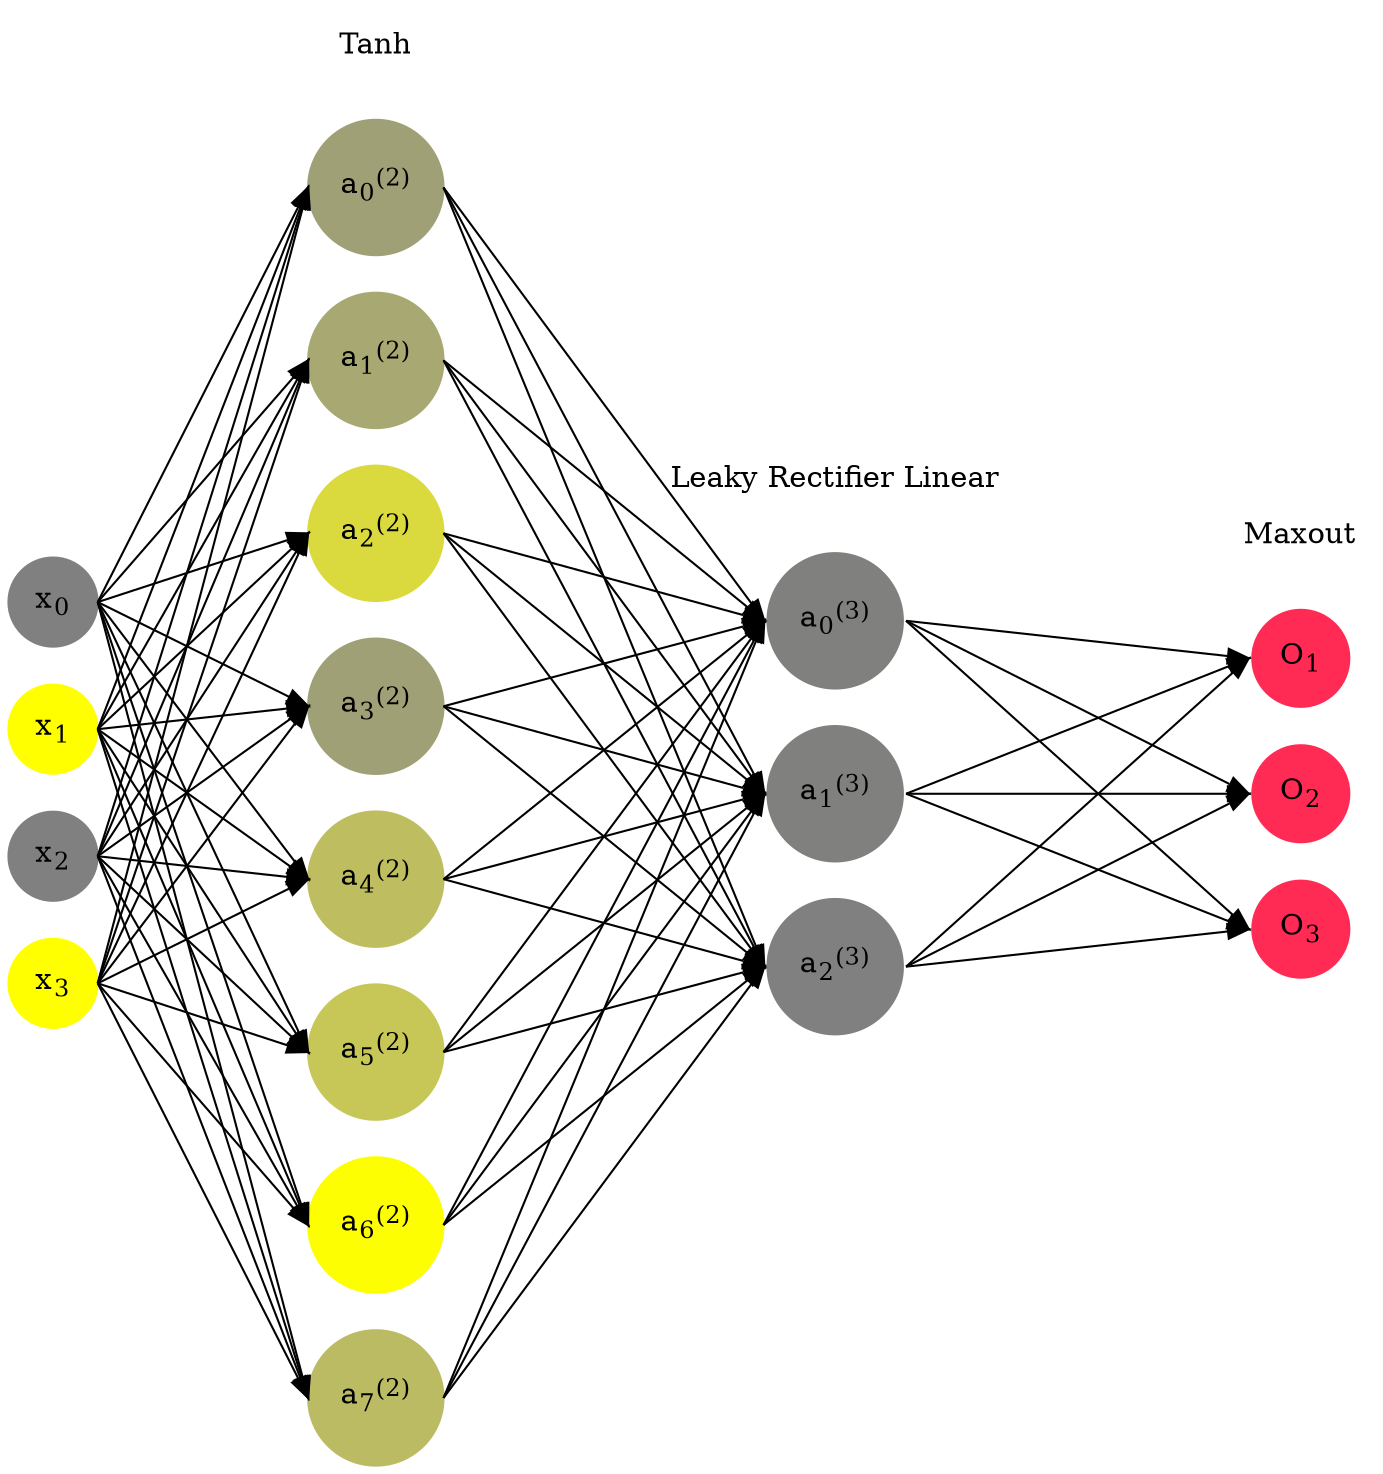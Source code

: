 digraph G {
	rankdir = LR;
	splines=false;
	edge[style=invis];
	ranksep= 1.4;
	{
	node [shape=circle, color="0.1667, 0.0, 0.5", style=filled, fillcolor="0.1667, 0.0, 0.5"];
	x0 [label=<x<sub>0</sub>>];
	}
	{
	node [shape=circle, color="0.1667, 1.0, 1.0", style=filled, fillcolor="0.1667, 1.0, 1.0"];
	x1 [label=<x<sub>1</sub>>];
	}
	{
	node [shape=circle, color="0.1667, 0.0, 0.5", style=filled, fillcolor="0.1667, 0.0, 0.5"];
	x2 [label=<x<sub>2</sub>>];
	}
	{
	node [shape=circle, color="0.1667, 1.0, 1.0", style=filled, fillcolor="0.1667, 1.0, 1.0"];
	x3 [label=<x<sub>3</sub>>];
	}
	{
	node [shape=circle, color="0.1667, 0.253993, 0.626996", style=filled, fillcolor="0.1667, 0.253993, 0.626996"];
	a02 [label=<a<sub>0</sub><sup>(2)</sup>>];
	}
	{
	node [shape=circle, color="0.1667, 0.313934, 0.656967", style=filled, fillcolor="0.1667, 0.313934, 0.656967"];
	a12 [label=<a<sub>1</sub><sup>(2)</sup>>];
	}
	{
	node [shape=circle, color="0.1667, 0.709943, 0.854972", style=filled, fillcolor="0.1667, 0.709943, 0.854972"];
	a22 [label=<a<sub>2</sub><sup>(2)</sup>>];
	}
	{
	node [shape=circle, color="0.1667, 0.257815, 0.628907", style=filled, fillcolor="0.1667, 0.257815, 0.628907"];
	a32 [label=<a<sub>3</sub><sup>(2)</sup>>];
	}
	{
	node [shape=circle, color="0.1667, 0.487539, 0.743770", style=filled, fillcolor="0.1667, 0.487539, 0.743770"];
	a42 [label=<a<sub>4</sub><sup>(2)</sup>>];
	}
	{
	node [shape=circle, color="0.1667, 0.556615, 0.778308", style=filled, fillcolor="0.1667, 0.556615, 0.778308"];
	a52 [label=<a<sub>5</sub><sup>(2)</sup>>];
	}
	{
	node [shape=circle, color="0.1667, 0.988866, 0.994433", style=filled, fillcolor="0.1667, 0.988866, 0.994433"];
	a62 [label=<a<sub>6</sub><sup>(2)</sup>>];
	}
	{
	node [shape=circle, color="0.1667, 0.463863, 0.731931", style=filled, fillcolor="0.1667, 0.463863, 0.731931"];
	a72 [label=<a<sub>7</sub><sup>(2)</sup>>];
	}
	{
	node [shape=circle, color="0.1667, 0.000554, 0.500277", style=filled, fillcolor="0.1667, 0.000554, 0.500277"];
	a03 [label=<a<sub>0</sub><sup>(3)</sup>>];
	}
	{
	node [shape=circle, color="0.1667, 0.000446, 0.500223", style=filled, fillcolor="0.1667, 0.000446, 0.500223"];
	a13 [label=<a<sub>1</sub><sup>(3)</sup>>];
	}
	{
	node [shape=circle, color="0.1667, 0.000123, 0.500062", style=filled, fillcolor="0.1667, 0.000123, 0.500062"];
	a23 [label=<a<sub>2</sub><sup>(3)</sup>>];
	}
	{
	node [shape=circle, color="0.9667, 0.83, 1.0", style=filled, fillcolor="0.9667, 0.83, 1.0"];
	O1 [label=<O<sub>1</sub>>];
	}
	{
	node [shape=circle, color="0.9667, 0.83, 1.0", style=filled, fillcolor="0.9667, 0.83, 1.0"];
	O2 [label=<O<sub>2</sub>>];
	}
	{
	node [shape=circle, color="0.9667, 0.83, 1.0", style=filled, fillcolor="0.9667, 0.83, 1.0"];
	O3 [label=<O<sub>3</sub>>];
	}
	{
	rank=same;
	x0->x1->x2->x3;
	}
	{
	rank=same;
	a02->a12->a22->a32->a42->a52->a62->a72;
	}
	{
	rank=same;
	a03->a13->a23;
	}
	{
	rank=same;
	O1->O2->O3;
	}
	l1 [shape=plaintext,label="Tanh"];
	l1->a02;
	{rank=same; l1;a02};
	l2 [shape=plaintext,label="Leaky Rectifier Linear"];
	l2->a03;
	{rank=same; l2;a03};
	l3 [shape=plaintext,label="Maxout"];
	l3->O1;
	{rank=same; l3;O1};
edge[style=solid, tailport=e, headport=w];
	{x0;x1;x2;x3} -> {a02;a12;a22;a32;a42;a52;a62;a72};
	{a02;a12;a22;a32;a42;a52;a62;a72} -> {a03;a13;a23};
	{a03;a13;a23} -> {O1,O2,O3};
}